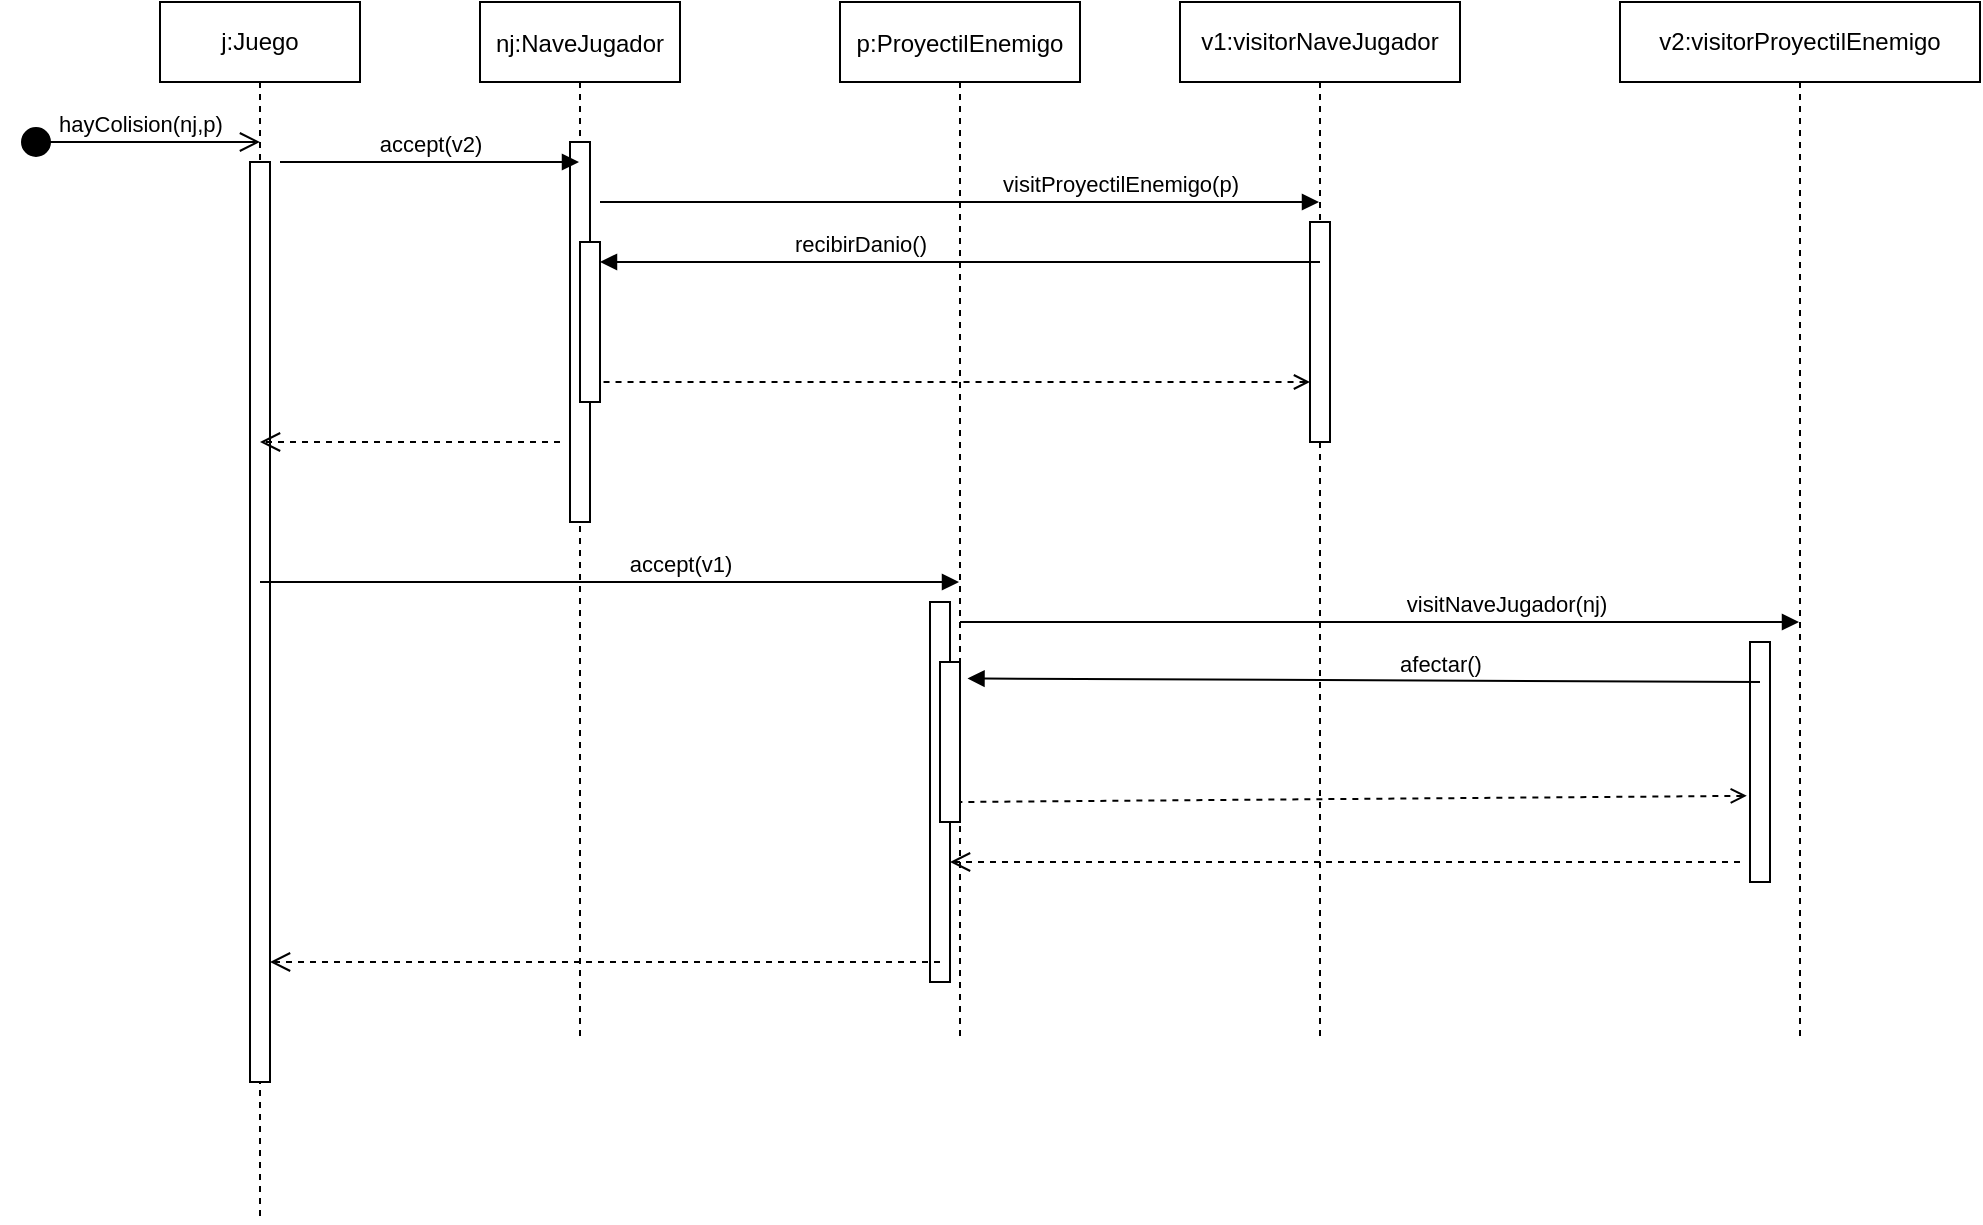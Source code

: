 <mxfile version="13.10.2" type="device"><diagram id="kgpKYQtTHZ0yAKxKKP6v" name="Page-1"><mxGraphModel dx="1987" dy="660" grid="1" gridSize="10" guides="1" tooltips="1" connect="1" arrows="1" fold="1" page="1" pageScale="1" pageWidth="850" pageHeight="1100" math="0" shadow="0"><root><mxCell id="0"/><mxCell id="1" parent="0"/><mxCell id="3nuBFxr9cyL0pnOWT2aG-1" value="nj:NaveJugador" style="shape=umlLifeline;perimeter=lifelinePerimeter;container=1;collapsible=0;recursiveResize=0;rounded=0;shadow=0;strokeWidth=1;" parent="1" vertex="1"><mxGeometry x="120" y="80" width="100" height="520" as="geometry"/></mxCell><mxCell id="3nuBFxr9cyL0pnOWT2aG-2" value="" style="points=[];perimeter=orthogonalPerimeter;rounded=0;shadow=0;strokeWidth=1;" parent="3nuBFxr9cyL0pnOWT2aG-1" vertex="1"><mxGeometry x="45" y="70" width="10" height="190" as="geometry"/></mxCell><mxCell id="3nuBFxr9cyL0pnOWT2aG-4" value="" style="points=[];perimeter=orthogonalPerimeter;rounded=0;shadow=0;strokeWidth=1;" parent="3nuBFxr9cyL0pnOWT2aG-1" vertex="1"><mxGeometry x="50" y="120" width="10" height="80" as="geometry"/></mxCell><mxCell id="3nuBFxr9cyL0pnOWT2aG-5" value="p:ProyectilEnemigo" style="shape=umlLifeline;perimeter=lifelinePerimeter;container=1;collapsible=0;recursiveResize=0;rounded=0;shadow=0;strokeWidth=1;" parent="1" vertex="1"><mxGeometry x="300" y="80" width="120" height="520" as="geometry"/></mxCell><mxCell id="ETHOKliZoiePKutcGbax-14" value="" style="html=1;points=[];perimeter=orthogonalPerimeter;" vertex="1" parent="3nuBFxr9cyL0pnOWT2aG-5"><mxGeometry x="45" y="300" width="10" height="190" as="geometry"/></mxCell><mxCell id="ETHOKliZoiePKutcGbax-18" value="" style="html=1;points=[];perimeter=orthogonalPerimeter;" vertex="1" parent="3nuBFxr9cyL0pnOWT2aG-5"><mxGeometry x="50" y="330" width="10" height="80" as="geometry"/></mxCell><mxCell id="ETHOKliZoiePKutcGbax-1" value="j:Juego" style="shape=umlLifeline;perimeter=lifelinePerimeter;whiteSpace=wrap;html=1;container=1;collapsible=0;recursiveResize=0;outlineConnect=0;" vertex="1" parent="1"><mxGeometry x="-40" y="80" width="100" height="610" as="geometry"/></mxCell><mxCell id="ETHOKliZoiePKutcGbax-6" value="" style="html=1;points=[];perimeter=orthogonalPerimeter;" vertex="1" parent="ETHOKliZoiePKutcGbax-1"><mxGeometry x="45" y="80" width="10" height="460" as="geometry"/></mxCell><mxCell id="ETHOKliZoiePKutcGbax-2" value="v1:visitorNaveJugador" style="shape=umlLifeline;perimeter=lifelinePerimeter;whiteSpace=wrap;html=1;container=1;collapsible=0;recursiveResize=0;outlineConnect=0;" vertex="1" parent="1"><mxGeometry x="470" y="80" width="140" height="520" as="geometry"/></mxCell><mxCell id="ETHOKliZoiePKutcGbax-9" value="" style="html=1;points=[];perimeter=orthogonalPerimeter;" vertex="1" parent="ETHOKliZoiePKutcGbax-2"><mxGeometry x="65" y="110" width="10" height="110" as="geometry"/></mxCell><mxCell id="ETHOKliZoiePKutcGbax-3" value="v2:visitorProyectilEnemigo" style="shape=umlLifeline;perimeter=lifelinePerimeter;whiteSpace=wrap;html=1;container=1;collapsible=0;recursiveResize=0;outlineConnect=0;" vertex="1" parent="1"><mxGeometry x="690" y="80" width="180" height="520" as="geometry"/></mxCell><mxCell id="ETHOKliZoiePKutcGbax-16" value="" style="html=1;points=[];perimeter=orthogonalPerimeter;" vertex="1" parent="ETHOKliZoiePKutcGbax-3"><mxGeometry x="65" y="320" width="10" height="120" as="geometry"/></mxCell><mxCell id="ETHOKliZoiePKutcGbax-5" value="hayColision(nj,p)" style="html=1;verticalAlign=bottom;startArrow=circle;startFill=1;endArrow=open;startSize=6;endSize=8;" edge="1" parent="1"><mxGeometry width="80" relative="1" as="geometry"><mxPoint x="-110" y="150" as="sourcePoint"/><mxPoint x="10" y="150" as="targetPoint"/></mxGeometry></mxCell><mxCell id="ETHOKliZoiePKutcGbax-7" value="accept(v2)" style="html=1;verticalAlign=bottom;endArrow=block;" edge="1" parent="1" target="3nuBFxr9cyL0pnOWT2aG-1"><mxGeometry width="80" relative="1" as="geometry"><mxPoint x="20" y="160" as="sourcePoint"/><mxPoint x="100" y="160" as="targetPoint"/></mxGeometry></mxCell><mxCell id="ETHOKliZoiePKutcGbax-8" value="visitProyectilEnemigo(p)" style="html=1;verticalAlign=bottom;endArrow=block;" edge="1" parent="1" target="ETHOKliZoiePKutcGbax-2"><mxGeometry x="0.447" width="80" relative="1" as="geometry"><mxPoint x="180" y="180" as="sourcePoint"/><mxPoint x="260" y="180" as="targetPoint"/><mxPoint as="offset"/></mxGeometry></mxCell><mxCell id="ETHOKliZoiePKutcGbax-10" value="recibirDanio()" style="html=1;verticalAlign=bottom;endArrow=none;exitX=1;exitY=0.125;exitDx=0;exitDy=0;exitPerimeter=0;startArrow=block;startFill=1;endFill=0;" edge="1" parent="1" source="3nuBFxr9cyL0pnOWT2aG-4"><mxGeometry x="-0.278" width="80" relative="1" as="geometry"><mxPoint x="460" y="210" as="sourcePoint"/><mxPoint x="540" y="210" as="targetPoint"/><mxPoint as="offset"/></mxGeometry></mxCell><mxCell id="ETHOKliZoiePKutcGbax-11" value="" style="html=1;verticalAlign=bottom;endArrow=none;dashed=1;endSize=8;startArrow=open;startFill=0;endFill=0;" edge="1" parent="1" source="ETHOKliZoiePKutcGbax-9"><mxGeometry relative="1" as="geometry"><mxPoint x="260" y="270" as="sourcePoint"/><mxPoint x="180" y="270" as="targetPoint"/></mxGeometry></mxCell><mxCell id="ETHOKliZoiePKutcGbax-12" value="" style="html=1;verticalAlign=bottom;endArrow=open;dashed=1;endSize=8;" edge="1" parent="1" target="ETHOKliZoiePKutcGbax-1"><mxGeometry x="0.158" y="-69" relative="1" as="geometry"><mxPoint x="160" y="300" as="sourcePoint"/><mxPoint x="80" y="300" as="targetPoint"/><mxPoint x="1" as="offset"/></mxGeometry></mxCell><mxCell id="ETHOKliZoiePKutcGbax-13" value="accept(v1)" style="html=1;verticalAlign=bottom;endArrow=block;" edge="1" parent="1" target="3nuBFxr9cyL0pnOWT2aG-5"><mxGeometry x="0.202" width="80" relative="1" as="geometry"><mxPoint x="10" y="370" as="sourcePoint"/><mxPoint x="90" y="370" as="targetPoint"/><mxPoint as="offset"/></mxGeometry></mxCell><mxCell id="ETHOKliZoiePKutcGbax-15" value="visitNaveJugador(nj)" style="html=1;verticalAlign=bottom;endArrow=block;" edge="1" parent="1" target="ETHOKliZoiePKutcGbax-3"><mxGeometry x="0.302" width="80" relative="1" as="geometry"><mxPoint x="360" y="390" as="sourcePoint"/><mxPoint x="440" y="390" as="targetPoint"/><mxPoint as="offset"/></mxGeometry></mxCell><mxCell id="ETHOKliZoiePKutcGbax-19" value="afectar()" style="html=1;verticalAlign=bottom;endArrow=none;exitX=1.376;exitY=0.103;exitDx=0;exitDy=0;exitPerimeter=0;startArrow=block;startFill=1;endFill=0;" edge="1" parent="1" source="ETHOKliZoiePKutcGbax-18"><mxGeometry x="0.192" y="-1" width="80" relative="1" as="geometry"><mxPoint x="680" y="420" as="sourcePoint"/><mxPoint x="760" y="420" as="targetPoint"/><mxPoint as="offset"/></mxGeometry></mxCell><mxCell id="ETHOKliZoiePKutcGbax-20" value="" style="html=1;verticalAlign=bottom;endArrow=none;dashed=1;endSize=8;exitX=-0.159;exitY=0.641;exitDx=0;exitDy=0;exitPerimeter=0;startArrow=open;startFill=0;endFill=0;" edge="1" parent="1" source="ETHOKliZoiePKutcGbax-16"><mxGeometry x="-0.17" y="-8" relative="1" as="geometry"><mxPoint x="440" y="480" as="sourcePoint"/><mxPoint x="360" y="480" as="targetPoint"/><mxPoint as="offset"/></mxGeometry></mxCell><mxCell id="ETHOKliZoiePKutcGbax-22" value="" style="html=1;verticalAlign=bottom;endArrow=open;dashed=1;endSize=8;" edge="1" parent="1" target="ETHOKliZoiePKutcGbax-14"><mxGeometry x="-0.139" relative="1" as="geometry"><mxPoint x="750" y="510" as="sourcePoint"/><mxPoint x="670" y="510" as="targetPoint"/><mxPoint as="offset"/></mxGeometry></mxCell><mxCell id="ETHOKliZoiePKutcGbax-23" value="" style="html=1;verticalAlign=bottom;endArrow=open;dashed=1;endSize=8;" edge="1" parent="1" target="ETHOKliZoiePKutcGbax-6"><mxGeometry relative="1" as="geometry"><mxPoint x="350" y="560" as="sourcePoint"/><mxPoint x="270" y="560" as="targetPoint"/></mxGeometry></mxCell></root></mxGraphModel></diagram></mxfile>